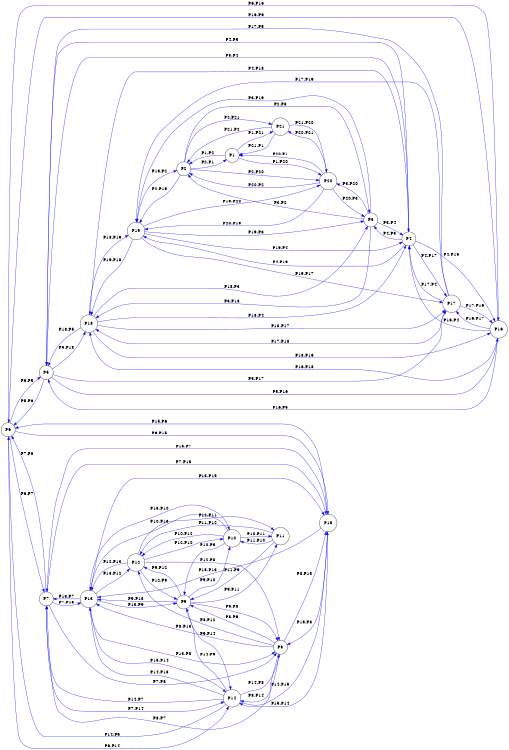 digraph Elorn {
	rankdir=LR;
	size="8,5" 
	node [shape = circle];
P6 -> P5 [ label = "P6.P5" color = "blue"  ] ;
P6 -> P7 [ label = "P6.P7" color = "blue"  ] ;
P6 -> P14 [ label = "P6.P14" color = "blue"  ] ;
P6 -> P15 [ label = "P6.P15" color = "blue"  ] ;
P6 -> P16 [ label = "P6.P16" color = "blue"  ] ;
P9 -> P8 [ label = "P9.P8" color = "blue"  ] ;
P9 -> P10 [ label = "P9.P10" color = "blue"  ] ;
P9 -> P11 [ label = "P9.P11" color = "blue"  ] ;
P9 -> P12 [ label = "P9.P12" color = "blue"  ] ;
P9 -> P13 [ label = "P9.P13" color = "blue"  ] ;
P9 -> P14 [ label = "P9.P14" color = "blue"  ] ;
P10 -> P9 [ label = "P10.P9" color = "blue"  ] ;
P10 -> P11 [ label = "P10.P11" color = "blue"  ] ;
P10 -> P12 [ label = "P10.P12" color = "blue"  ] ;
P10 -> P13 [ label = "P10.P13" color = "blue"  ] ;
P13 -> P7 [ label = "P13.P7" color = "blue"  ] ;
P13 -> P8 [ label = "P13.P8" color = "blue"  ] ;
P13 -> P9 [ label = "P13.P9" color = "blue"  ] ;
P13 -> P10 [ label = "P13.P10" color = "blue"  ] ;
P13 -> P12 [ label = "P13.P12" color = "blue"  ] ;
P13 -> P14 [ label = "P13.P14" color = "blue"  ] ;
P13 -> P15 [ label = "P13.P15" color = "blue"  ] ;
P1 -> P2 [ label = "P1.P2" color = "blue"  ] ;
P1 -> P20 [ label = "P1.P20" color = "blue"  ] ;
P1 -> P21 [ label = "P1.P21" color = "blue"  ] ;
P16 -> P4 [ label = "P16.P4" color = "blue"  ] ;
P16 -> P5 [ label = "P16.P5" color = "blue"  ] ;
P16 -> P6 [ label = "P16.P6" color = "blue"  ] ;
P16 -> P17 [ label = "P16.P17" color = "blue"  ] ;
P16 -> P18 [ label = "P16.P18" color = "blue"  ] ;
P20 -> P1 [ label = "P20.P1" color = "blue"  ] ;
P20 -> P2 [ label = "P20.P2" color = "blue"  ] ;
P20 -> P3 [ label = "P20.P3" color = "blue"  ] ;
P20 -> P19 [ label = "P20.P19" color = "blue"  ] ;
P20 -> P21 [ label = "P20.P21" color = "blue"  ] ;
P19 -> P2 [ label = "P19.P2" color = "blue"  ] ;
P19 -> P3 [ label = "P19.P3" color = "blue"  ] ;
P19 -> P4 [ label = "P19.P4" color = "blue"  ] ;
P19 -> P17 [ label = "P19.P17" color = "blue"  ] ;
P19 -> P18 [ label = "P19.P18" color = "blue"  ] ;
P19 -> P20 [ label = "P19.P20" color = "blue"  ] ;
P4 -> P3 [ label = "P4.P3" color = "blue"  ] ;
P4 -> P5 [ label = "P4.P5" color = "blue"  ] ;
P4 -> P16 [ label = "P4.P16" color = "blue"  ] ;
P4 -> P17 [ label = "P4.P17" color = "blue"  ] ;
P4 -> P18 [ label = "P4.P18" color = "blue"  ] ;
P4 -> P19 [ label = "P4.P19" color = "blue"  ] ;
P7 -> P6 [ label = "P7.P6" color = "blue"  ] ;
P7 -> P8 [ label = "P7.P8" color = "blue"  ] ;
P7 -> P13 [ label = "P7.P13" color = "blue"  ] ;
P7 -> P14 [ label = "P7.P14" color = "blue"  ] ;
P7 -> P15 [ label = "P7.P15" color = "blue"  ] ;
P11 -> P9 [ label = "P11.P9" color = "blue"  ] ;
P11 -> P10 [ label = "P11.P10" color = "blue"  ] ;
P11 -> P12 [ label = "P11.P12" color = "blue"  ] ;
P14 -> P6 [ label = "P14.P6" color = "blue"  ] ;
P14 -> P7 [ label = "P14.P7" color = "blue"  ] ;
P14 -> P8 [ label = "P14.P8" color = "blue"  ] ;
P14 -> P9 [ label = "P14.P9" color = "blue"  ] ;
P14 -> P13 [ label = "P14.P13" color = "blue"  ] ;
P14 -> P15 [ label = "P14.P15" color = "blue"  ] ;
P2 -> P1 [ label = "P2.P1" color = "blue"  ] ;
P2 -> P3 [ label = "P2.P3" color = "blue"  ] ;
P2 -> P19 [ label = "P2.P19" color = "blue"  ] ;
P2 -> P20 [ label = "P2.P20" color = "blue"  ] ;
P2 -> P21 [ label = "P2.P21" color = "blue"  ] ;
P17 -> P4 [ label = "P17.P4" color = "blue"  ] ;
P17 -> P5 [ label = "P17.P5" color = "blue"  ] ;
P17 -> P16 [ label = "P17.P16" color = "blue"  ] ;
P17 -> P18 [ label = "P17.P18" color = "blue"  ] ;
P17 -> P19 [ label = "P17.P19" color = "blue"  ] ;
P21 -> P1 [ label = "P21.P1" color = "blue"  ] ;
P21 -> P2 [ label = "P21.P2" color = "blue"  ] ;
P21 -> P20 [ label = "P21.P20" color = "blue"  ] ;
P5 -> P4 [ label = "P5.P4" color = "blue"  ] ;
P5 -> P6 [ label = "P5.P6" color = "blue"  ] ;
P5 -> P16 [ label = "P5.P16" color = "blue"  ] ;
P5 -> P17 [ label = "P5.P17" color = "blue"  ] ;
P5 -> P18 [ label = "P5.P18" color = "blue"  ] ;
P8 -> P7 [ label = "P8.P7" color = "blue"  ] ;
P8 -> P9 [ label = "P8.P9" color = "blue"  ] ;
P8 -> P12 [ label = "P8.P12" color = "blue"  ] ;
P8 -> P13 [ label = "P8.P13" color = "blue"  ] ;
P8 -> P14 [ label = "P8.P14" color = "blue"  ] ;
P8 -> P15 [ label = "P8.P15" color = "blue"  ] ;
P12 -> P8 [ label = "P12.P8" color = "blue"  ] ;
P12 -> P9 [ label = "P12.P9" color = "blue"  ] ;
P12 -> P10 [ label = "P12.P10" color = "blue"  ] ;
P12 -> P11 [ label = "P12.P11" color = "blue"  ] ;
P12 -> P13 [ label = "P12.P13" color = "blue"  ] ;
P15 -> P6 [ label = "P15.P6" color = "blue"  ] ;
P15 -> P7 [ label = "P15.P7" color = "blue"  ] ;
P15 -> P8 [ label = "P15.P8" color = "blue"  ] ;
P15 -> P13 [ label = "P15.P13" color = "blue"  ] ;
P15 -> P14 [ label = "P15.P14" color = "blue"  ] ;
P3 -> P2 [ label = "P3.P2" color = "blue"  ] ;
P3 -> P4 [ label = "P3.P4" color = "blue"  ] ;
P3 -> P18 [ label = "P3.P18" color = "blue"  ] ;
P3 -> P19 [ label = "P3.P19" color = "blue"  ] ;
P3 -> P20 [ label = "P3.P20" color = "blue"  ] ;
P18 -> P3 [ label = "P18.P3" color = "blue"  ] ;
P18 -> P4 [ label = "P18.P4" color = "blue"  ] ;
P18 -> P5 [ label = "P18.P5" color = "blue"  ] ;
P18 -> P16 [ label = "P18.P16" color = "blue"  ] ;
P18 -> P17 [ label = "P18.P17" color = "blue"  ] ;
P18 -> P19 [ label = "P18.P19" color = "blue"  ] ;
}
